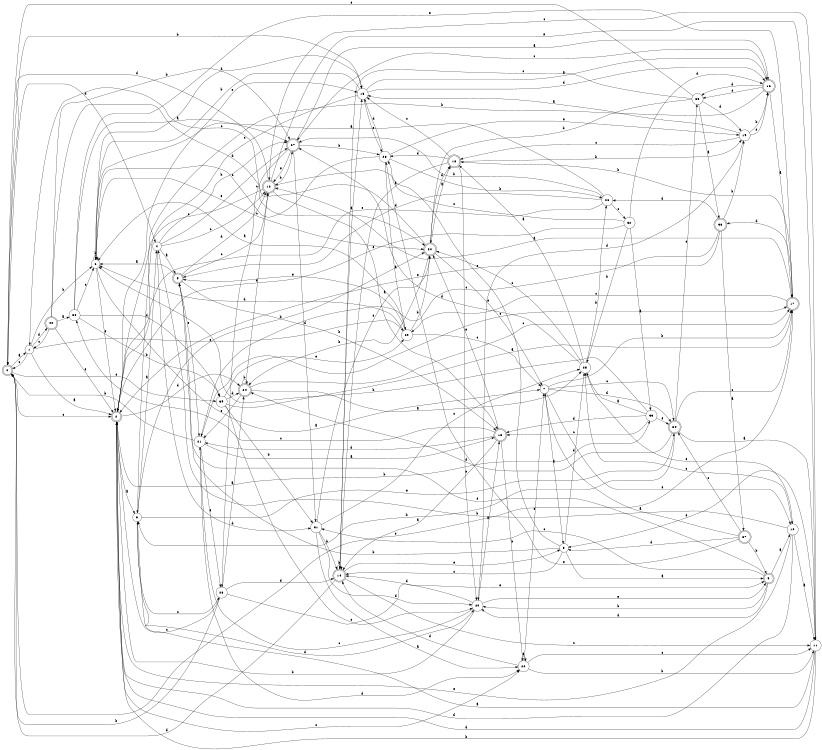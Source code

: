digraph n33_10 {
__start0 [label="" shape="none"];

rankdir=LR;
size="8,5";

s0 [style="rounded,filled", color="black", fillcolor="white" shape="doublecircle", label="0"];
s1 [style="filled", color="black", fillcolor="white" shape="circle", label="1"];
s2 [style="rounded,filled", color="black", fillcolor="white" shape="doublecircle", label="2"];
s3 [style="filled", color="black", fillcolor="white" shape="circle", label="3"];
s4 [style="filled", color="black", fillcolor="white" shape="circle", label="4"];
s5 [style="rounded,filled", color="black", fillcolor="white" shape="doublecircle", label="5"];
s6 [style="filled", color="black", fillcolor="white" shape="circle", label="6"];
s7 [style="filled", color="black", fillcolor="white" shape="circle", label="7"];
s8 [style="filled", color="black", fillcolor="white" shape="circle", label="8"];
s9 [style="rounded,filled", color="black", fillcolor="white" shape="doublecircle", label="9"];
s10 [style="filled", color="black", fillcolor="white" shape="circle", label="10"];
s11 [style="filled", color="black", fillcolor="white" shape="circle", label="11"];
s12 [style="rounded,filled", color="black", fillcolor="white" shape="doublecircle", label="12"];
s13 [style="rounded,filled", color="black", fillcolor="white" shape="doublecircle", label="13"];
s14 [style="rounded,filled", color="black", fillcolor="white" shape="doublecircle", label="14"];
s15 [style="filled", color="black", fillcolor="white" shape="circle", label="15"];
s16 [style="rounded,filled", color="black", fillcolor="white" shape="doublecircle", label="16"];
s17 [style="rounded,filled", color="black", fillcolor="white" shape="doublecircle", label="17"];
s18 [style="rounded,filled", color="black", fillcolor="white" shape="doublecircle", label="18"];
s19 [style="filled", color="black", fillcolor="white" shape="circle", label="19"];
s20 [style="filled", color="black", fillcolor="white" shape="circle", label="20"];
s21 [style="filled", color="black", fillcolor="white" shape="circle", label="21"];
s22 [style="filled", color="black", fillcolor="white" shape="circle", label="22"];
s23 [style="filled", color="black", fillcolor="white" shape="circle", label="23"];
s24 [style="rounded,filled", color="black", fillcolor="white" shape="doublecircle", label="24"];
s25 [style="filled", color="black", fillcolor="white" shape="circle", label="25"];
s26 [style="filled", color="black", fillcolor="white" shape="circle", label="26"];
s27 [style="rounded,filled", color="black", fillcolor="white" shape="doublecircle", label="27"];
s28 [style="filled", color="black", fillcolor="white" shape="circle", label="28"];
s29 [style="filled", color="black", fillcolor="white" shape="circle", label="29"];
s30 [style="rounded,filled", color="black", fillcolor="white" shape="doublecircle", label="30"];
s31 [style="filled", color="black", fillcolor="white" shape="circle", label="31"];
s32 [style="filled", color="black", fillcolor="white" shape="circle", label="32"];
s33 [style="filled", color="black", fillcolor="white" shape="circle", label="33"];
s34 [style="rounded,filled", color="black", fillcolor="white" shape="doublecircle", label="34"];
s35 [style="filled", color="black", fillcolor="white" shape="circle", label="35"];
s36 [style="rounded,filled", color="black", fillcolor="white" shape="doublecircle", label="36"];
s37 [style="rounded,filled", color="black", fillcolor="white" shape="doublecircle", label="37"];
s38 [style="filled", color="black", fillcolor="white" shape="circle", label="38"];
s39 [style="filled", color="black", fillcolor="white" shape="circle", label="39"];
s40 [style="rounded,filled", color="black", fillcolor="white" shape="doublecircle", label="40"];
s0 -> s1 [label="a"];
s0 -> s15 [label="b"];
s0 -> s2 [label="c"];
s0 -> s4 [label="d"];
s0 -> s39 [label="e"];
s1 -> s2 [label="a"];
s1 -> s6 [label="b"];
s1 -> s0 [label="c"];
s1 -> s40 [label="d"];
s1 -> s29 [label="e"];
s2 -> s3 [label="a"];
s2 -> s33 [label="b"];
s2 -> s22 [label="c"];
s2 -> s24 [label="d"];
s2 -> s15 [label="e"];
s3 -> s4 [label="a"];
s3 -> s30 [label="b"];
s3 -> s23 [label="c"];
s3 -> s20 [label="d"];
s3 -> s34 [label="e"];
s4 -> s5 [label="a"];
s4 -> s27 [label="b"];
s4 -> s12 [label="c"];
s4 -> s31 [label="d"];
s4 -> s27 [label="e"];
s5 -> s6 [label="a"];
s5 -> s13 [label="b"];
s5 -> s12 [label="c"];
s5 -> s12 [label="d"];
s5 -> s21 [label="e"];
s6 -> s7 [label="a"];
s6 -> s6 [label="b"];
s6 -> s30 [label="c"];
s6 -> s15 [label="d"];
s6 -> s2 [label="e"];
s7 -> s8 [label="a"];
s7 -> s17 [label="b"];
s7 -> s34 [label="c"];
s7 -> s34 [label="d"];
s7 -> s10 [label="e"];
s8 -> s9 [label="a"];
s8 -> s5 [label="b"];
s8 -> s14 [label="c"];
s8 -> s25 [label="d"];
s8 -> s28 [label="e"];
s9 -> s10 [label="a"];
s9 -> s20 [label="b"];
s9 -> s31 [label="c"];
s9 -> s20 [label="d"];
s9 -> s5 [label="e"];
s10 -> s11 [label="a"];
s10 -> s4 [label="b"];
s10 -> s25 [label="c"];
s10 -> s2 [label="d"];
s10 -> s2 [label="e"];
s11 -> s3 [label="a"];
s11 -> s2 [label="b"];
s11 -> s12 [label="c"];
s11 -> s2 [label="d"];
s11 -> s8 [label="e"];
s12 -> s13 [label="a"];
s12 -> s27 [label="b"];
s12 -> s2 [label="c"];
s12 -> s0 [label="d"];
s12 -> s11 [label="e"];
s13 -> s14 [label="a"];
s13 -> s22 [label="b"];
s13 -> s38 [label="c"];
s13 -> s21 [label="d"];
s13 -> s30 [label="e"];
s14 -> s15 [label="a"];
s14 -> s14 [label="b"];
s14 -> s11 [label="c"];
s14 -> s0 [label="d"];
s14 -> s8 [label="e"];
s15 -> s16 [label="a"];
s15 -> s6 [label="b"];
s15 -> s3 [label="c"];
s15 -> s16 [label="d"];
s15 -> s28 [label="e"];
s16 -> s17 [label="a"];
s16 -> s2 [label="b"];
s16 -> s27 [label="c"];
s16 -> s35 [label="d"];
s16 -> s35 [label="e"];
s17 -> s12 [label="a"];
s17 -> s18 [label="b"];
s17 -> s29 [label="c"];
s17 -> s36 [label="d"];
s17 -> s0 [label="e"];
s18 -> s14 [label="a"];
s18 -> s19 [label="b"];
s18 -> s15 [label="c"];
s18 -> s28 [label="d"];
s18 -> s20 [label="e"];
s19 -> s15 [label="a"];
s19 -> s16 [label="b"];
s19 -> s18 [label="c"];
s19 -> s20 [label="d"];
s19 -> s16 [label="e"];
s20 -> s13 [label="a"];
s20 -> s2 [label="b"];
s20 -> s21 [label="c"];
s20 -> s14 [label="d"];
s20 -> s9 [label="e"];
s21 -> s13 [label="a"];
s21 -> s0 [label="b"];
s21 -> s17 [label="c"];
s21 -> s22 [label="d"];
s21 -> s23 [label="e"];
s22 -> s22 [label="a"];
s22 -> s11 [label="b"];
s22 -> s11 [label="c"];
s22 -> s14 [label="d"];
s22 -> s7 [label="e"];
s23 -> s24 [label="a"];
s23 -> s0 [label="b"];
s23 -> s2 [label="c"];
s23 -> s14 [label="d"];
s23 -> s9 [label="e"];
s24 -> s25 [label="a"];
s24 -> s24 [label="b"];
s24 -> s17 [label="c"];
s24 -> s12 [label="d"];
s24 -> s21 [label="e"];
s25 -> s18 [label="a"];
s25 -> s26 [label="b"];
s25 -> s30 [label="c"];
s25 -> s27 [label="d"];
s25 -> s10 [label="e"];
s26 -> s6 [label="a"];
s26 -> s27 [label="b"];
s26 -> s32 [label="c"];
s26 -> s5 [label="d"];
s26 -> s2 [label="e"];
s27 -> s16 [label="a"];
s27 -> s28 [label="b"];
s27 -> s23 [label="c"];
s27 -> s31 [label="d"];
s27 -> s12 [label="e"];
s28 -> s29 [label="a"];
s28 -> s26 [label="b"];
s28 -> s6 [label="c"];
s28 -> s15 [label="d"];
s28 -> s19 [label="e"];
s29 -> s6 [label="a"];
s29 -> s30 [label="b"];
s29 -> s7 [label="c"];
s29 -> s6 [label="d"];
s29 -> s5 [label="e"];
s30 -> s18 [label="a"];
s30 -> s24 [label="b"];
s30 -> s1 [label="c"];
s30 -> s18 [label="d"];
s30 -> s7 [label="e"];
s31 -> s22 [label="a"];
s31 -> s14 [label="b"];
s31 -> s25 [label="c"];
s31 -> s20 [label="d"];
s31 -> s30 [label="e"];
s32 -> s33 [label="a"];
s32 -> s25 [label="b"];
s32 -> s12 [label="c"];
s32 -> s16 [label="d"];
s32 -> s2 [label="e"];
s33 -> s25 [label="a"];
s33 -> s6 [label="b"];
s33 -> s13 [label="c"];
s33 -> s13 [label="d"];
s33 -> s34 [label="e"];
s34 -> s11 [label="a"];
s34 -> s3 [label="b"];
s34 -> s17 [label="c"];
s34 -> s24 [label="d"];
s34 -> s35 [label="e"];
s35 -> s36 [label="a"];
s35 -> s30 [label="b"];
s35 -> s14 [label="c"];
s35 -> s19 [label="d"];
s35 -> s0 [label="e"];
s36 -> s37 [label="a"];
s36 -> s19 [label="b"];
s36 -> s21 [label="c"];
s36 -> s26 [label="d"];
s36 -> s2 [label="e"];
s37 -> s7 [label="a"];
s37 -> s9 [label="b"];
s37 -> s34 [label="c"];
s37 -> s8 [label="d"];
s37 -> s28 [label="e"];
s38 -> s27 [label="a"];
s38 -> s39 [label="b"];
s38 -> s6 [label="c"];
s38 -> s39 [label="d"];
s38 -> s17 [label="e"];
s39 -> s17 [label="a"];
s39 -> s31 [label="b"];
s39 -> s20 [label="c"];
s39 -> s24 [label="d"];
s39 -> s29 [label="e"];
s40 -> s38 [label="a"];
s40 -> s27 [label="b"];
s40 -> s1 [label="c"];
s40 -> s30 [label="d"];
s40 -> s2 [label="e"];

}